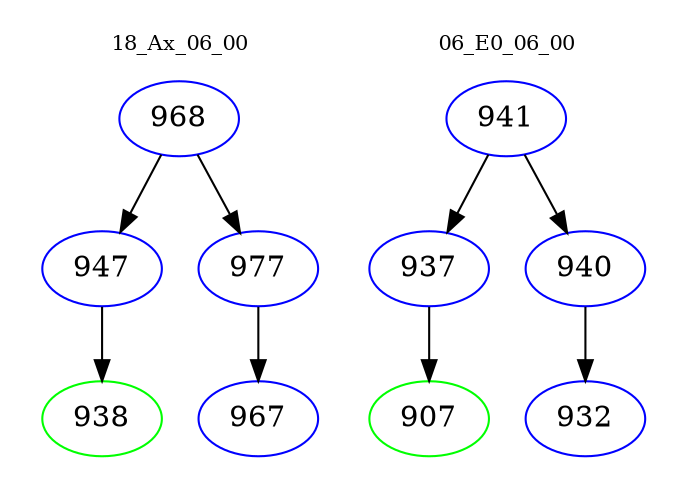 digraph{
subgraph cluster_0 {
color = white
label = "18_Ax_06_00";
fontsize=10;
T0_968 [label="968", color="blue"]
T0_968 -> T0_947 [color="black"]
T0_947 [label="947", color="blue"]
T0_947 -> T0_938 [color="black"]
T0_938 [label="938", color="green"]
T0_968 -> T0_977 [color="black"]
T0_977 [label="977", color="blue"]
T0_977 -> T0_967 [color="black"]
T0_967 [label="967", color="blue"]
}
subgraph cluster_1 {
color = white
label = "06_E0_06_00";
fontsize=10;
T1_941 [label="941", color="blue"]
T1_941 -> T1_937 [color="black"]
T1_937 [label="937", color="blue"]
T1_937 -> T1_907 [color="black"]
T1_907 [label="907", color="green"]
T1_941 -> T1_940 [color="black"]
T1_940 [label="940", color="blue"]
T1_940 -> T1_932 [color="black"]
T1_932 [label="932", color="blue"]
}
}
